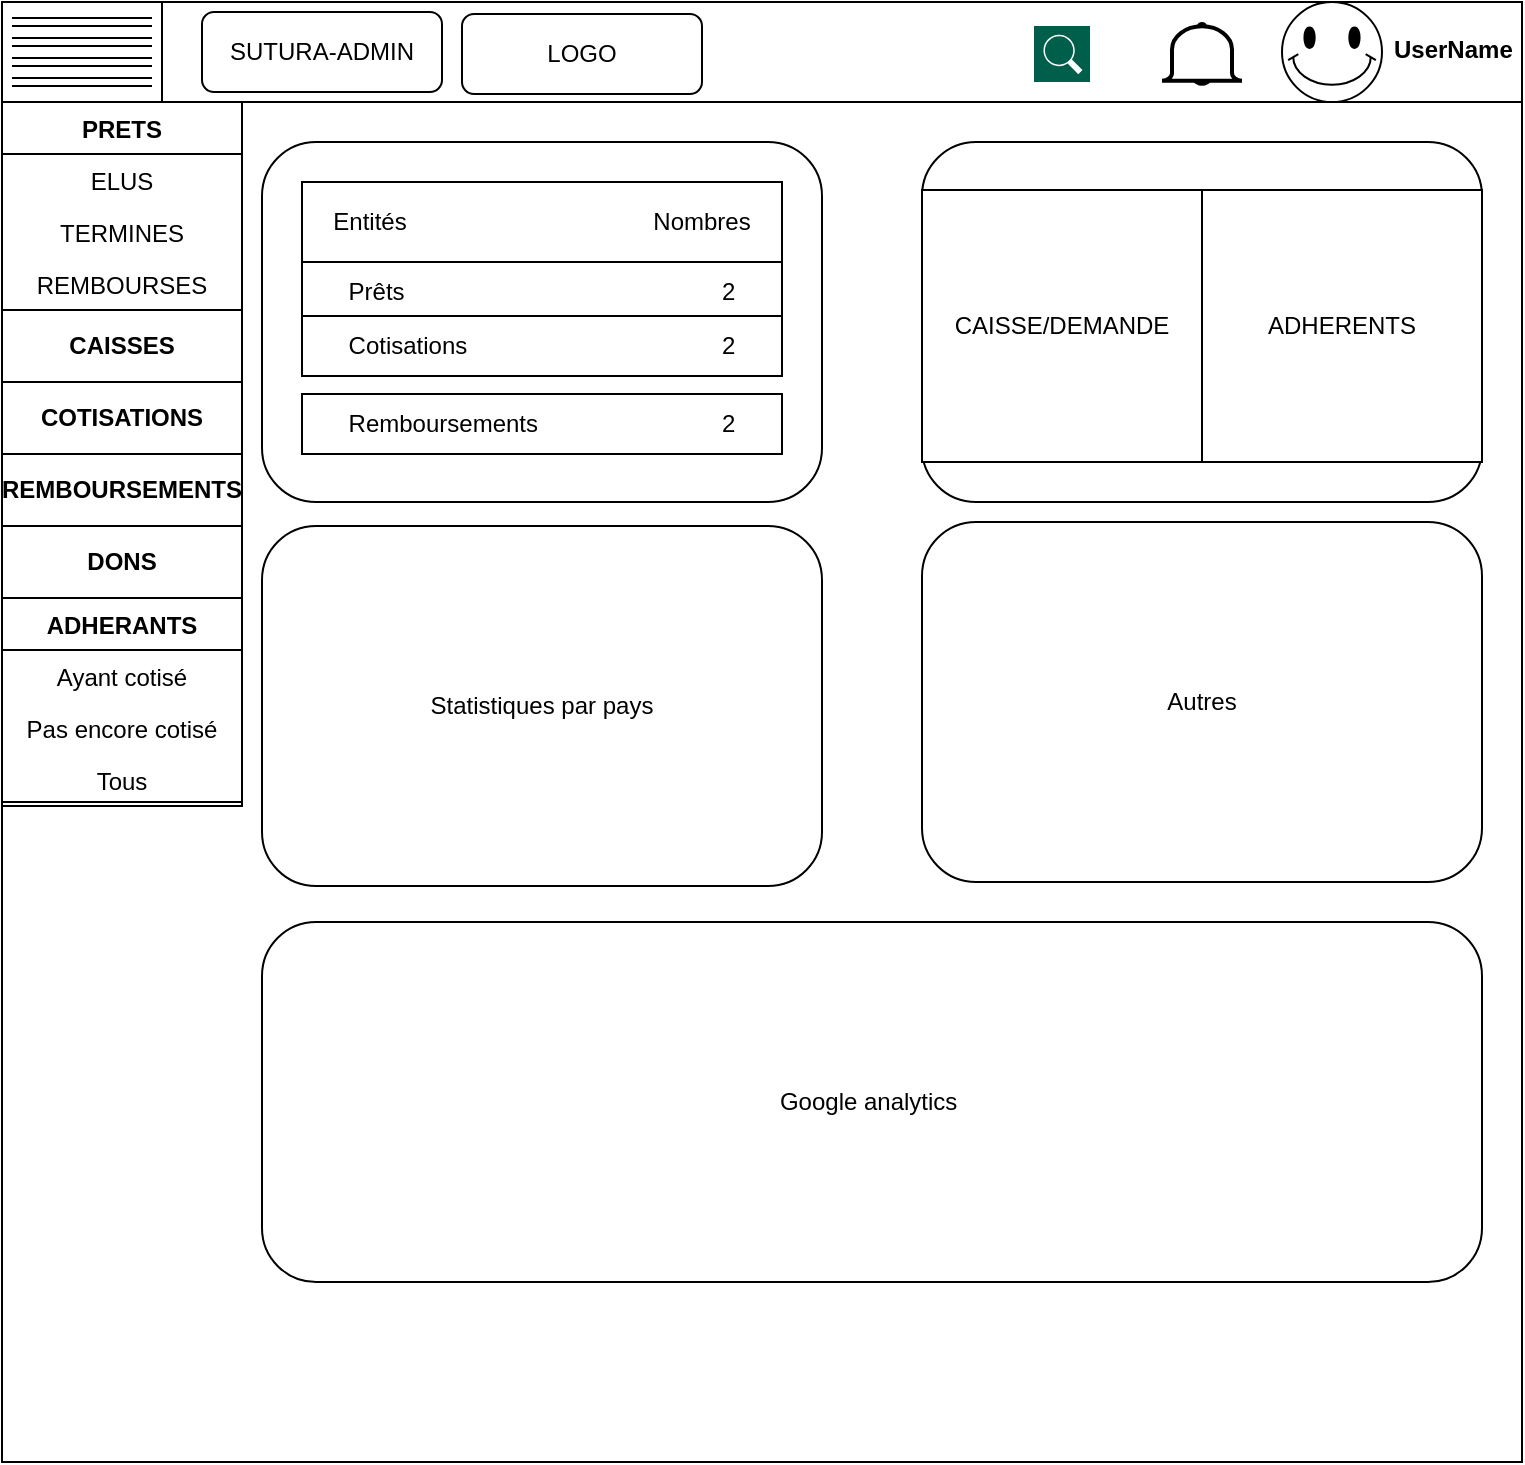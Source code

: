 <mxfile version="14.9.4" type="device"><diagram id="EAfwYY-PnNzg0_gq9aH_" name="Page-1"><mxGraphModel dx="1102" dy="582" grid="1" gridSize="10" guides="1" tooltips="1" connect="1" arrows="1" fold="1" page="1" pageScale="1" pageWidth="827" pageHeight="1169" math="0" shadow="0"><root><mxCell id="0"/><mxCell id="1" parent="0"/><mxCell id="oiWLHoCanNp8c5gPHm2p-1" value="" style="rounded=0;whiteSpace=wrap;html=1;" vertex="1" parent="1"><mxGeometry x="40" y="40" width="760" height="730" as="geometry"/></mxCell><mxCell id="oiWLHoCanNp8c5gPHm2p-2" value="" style="rounded=0;whiteSpace=wrap;html=1;" vertex="1" parent="1"><mxGeometry x="40" y="40" width="760" height="50" as="geometry"/></mxCell><mxCell id="oiWLHoCanNp8c5gPHm2p-3" value="" style="rounded=0;whiteSpace=wrap;html=1;" vertex="1" parent="1"><mxGeometry x="40" y="40" width="80" height="50" as="geometry"/></mxCell><mxCell id="oiWLHoCanNp8c5gPHm2p-4" value="" style="rounded=0;whiteSpace=wrap;html=1;" vertex="1" parent="1"><mxGeometry x="40" y="90" width="120" height="350" as="geometry"/></mxCell><mxCell id="oiWLHoCanNp8c5gPHm2p-5" value="PRETS" style="swimlane;fontStyle=1;childLayout=stackLayout;horizontal=1;startSize=26;horizontalStack=0;resizeParent=1;resizeParentMax=0;resizeLast=0;collapsible=1;marginBottom=0;" vertex="1" parent="1"><mxGeometry x="40" y="90" width="120" height="104" as="geometry"/></mxCell><mxCell id="oiWLHoCanNp8c5gPHm2p-6" value="ELUS" style="text;strokeColor=none;fillColor=none;align=center;verticalAlign=top;spacingLeft=4;spacingRight=4;overflow=hidden;rotatable=0;points=[[0,0.5],[1,0.5]];portConstraint=eastwest;" vertex="1" parent="oiWLHoCanNp8c5gPHm2p-5"><mxGeometry y="26" width="120" height="26" as="geometry"/></mxCell><mxCell id="oiWLHoCanNp8c5gPHm2p-7" value="TERMINES" style="text;strokeColor=none;fillColor=none;align=center;verticalAlign=top;spacingLeft=4;spacingRight=4;overflow=hidden;rotatable=0;points=[[0,0.5],[1,0.5]];portConstraint=eastwest;" vertex="1" parent="oiWLHoCanNp8c5gPHm2p-5"><mxGeometry y="52" width="120" height="26" as="geometry"/></mxCell><mxCell id="oiWLHoCanNp8c5gPHm2p-8" value="REMBOURSES" style="text;strokeColor=none;fillColor=none;align=center;verticalAlign=top;spacingLeft=4;spacingRight=4;overflow=hidden;rotatable=0;points=[[0,0.5],[1,0.5]];portConstraint=eastwest;" vertex="1" parent="oiWLHoCanNp8c5gPHm2p-5"><mxGeometry y="78" width="120" height="26" as="geometry"/></mxCell><mxCell id="oiWLHoCanNp8c5gPHm2p-9" value="&lt;b&gt;CAISSES&lt;span style=&quot;color: rgba(0 , 0 , 0 , 0) ; font-family: monospace ; font-size: 0px&quot;&gt;%3CmxGraphModel%3E%3Croot%3E%3CmxCell%20id%3D%220%22%2F%3E%3CmxCell%20id%3D%221%22%20parent%3D%220%22%2F%3E%3CmxCell%20id%3D%222%22%20value%3D%22COTISATIONS%22%20style%3D%22rounded%3D0%3BwhiteSpace%3Dwrap%3Bhtml%3D1%3B%22%20vertex%3D%221%22%20parent%3D%221%22%3E%3CmxGeometry%20x%3D%2240%22%20y%3D%22194%22%20width%3D%22120%22%20height%3D%2236%22%20as%3D%22geometry%22%2F%3E%3C%2FmxCell%3E%3C%2Froot%3E%3C%2FmxGraphModel%3E&lt;/span&gt;&lt;/b&gt;" style="rounded=0;whiteSpace=wrap;html=1;" vertex="1" parent="1"><mxGeometry x="40" y="194" width="120" height="36" as="geometry"/></mxCell><mxCell id="oiWLHoCanNp8c5gPHm2p-10" value="&lt;b&gt;COTISATIONS&lt;/b&gt;" style="rounded=0;whiteSpace=wrap;html=1;" vertex="1" parent="1"><mxGeometry x="40" y="230" width="120" height="36" as="geometry"/></mxCell><mxCell id="oiWLHoCanNp8c5gPHm2p-11" value="&lt;b&gt;REMBOURSEMENTS&lt;/b&gt;" style="rounded=0;whiteSpace=wrap;html=1;" vertex="1" parent="1"><mxGeometry x="40" y="266" width="120" height="36" as="geometry"/></mxCell><mxCell id="oiWLHoCanNp8c5gPHm2p-13" value="&lt;b&gt;DONS&lt;/b&gt;" style="rounded=0;whiteSpace=wrap;html=1;" vertex="1" parent="1"><mxGeometry x="40" y="302" width="120" height="36" as="geometry"/></mxCell><mxCell id="oiWLHoCanNp8c5gPHm2p-14" value="ADHERANTS" style="swimlane;fontStyle=1;childLayout=stackLayout;horizontal=1;startSize=26;horizontalStack=0;resizeParent=1;resizeParentMax=0;resizeLast=0;collapsible=1;marginBottom=0;align=center;" vertex="1" parent="1"><mxGeometry x="40" y="338" width="120" height="104" as="geometry"><mxRectangle x="40" y="338" width="90" height="26" as="alternateBounds"/></mxGeometry></mxCell><mxCell id="oiWLHoCanNp8c5gPHm2p-15" value="Ayant cotisé" style="text;strokeColor=none;fillColor=none;align=center;verticalAlign=top;spacingLeft=4;spacingRight=4;overflow=hidden;rotatable=0;points=[[0,0.5],[1,0.5]];portConstraint=eastwest;" vertex="1" parent="oiWLHoCanNp8c5gPHm2p-14"><mxGeometry y="26" width="120" height="26" as="geometry"/></mxCell><mxCell id="oiWLHoCanNp8c5gPHm2p-16" value="Pas encore cotisé" style="text;strokeColor=none;fillColor=none;align=center;verticalAlign=top;spacingLeft=4;spacingRight=4;overflow=hidden;rotatable=0;points=[[0,0.5],[1,0.5]];portConstraint=eastwest;" vertex="1" parent="oiWLHoCanNp8c5gPHm2p-14"><mxGeometry y="52" width="120" height="26" as="geometry"/></mxCell><mxCell id="oiWLHoCanNp8c5gPHm2p-17" value="Tous" style="text;strokeColor=none;fillColor=none;align=center;verticalAlign=top;spacingLeft=4;spacingRight=4;overflow=hidden;rotatable=0;points=[[0,0.5],[1,0.5]];portConstraint=eastwest;" vertex="1" parent="oiWLHoCanNp8c5gPHm2p-14"><mxGeometry y="78" width="120" height="26" as="geometry"/></mxCell><mxCell id="oiWLHoCanNp8c5gPHm2p-18" value="" style="shape=link;html=1;" edge="1" parent="1"><mxGeometry width="100" relative="1" as="geometry"><mxPoint x="45" y="50" as="sourcePoint"/><mxPoint x="115" y="50" as="targetPoint"/></mxGeometry></mxCell><mxCell id="oiWLHoCanNp8c5gPHm2p-19" value="" style="shape=link;html=1;" edge="1" parent="1"><mxGeometry width="100" relative="1" as="geometry"><mxPoint x="45" y="60" as="sourcePoint"/><mxPoint x="115" y="60" as="targetPoint"/></mxGeometry></mxCell><mxCell id="oiWLHoCanNp8c5gPHm2p-20" value="" style="shape=link;html=1;" edge="1" parent="1"><mxGeometry width="100" relative="1" as="geometry"><mxPoint x="45" y="70" as="sourcePoint"/><mxPoint x="115" y="70" as="targetPoint"/></mxGeometry></mxCell><mxCell id="oiWLHoCanNp8c5gPHm2p-21" value="" style="shape=link;html=1;" edge="1" parent="1"><mxGeometry width="100" relative="1" as="geometry"><mxPoint x="45" y="80" as="sourcePoint"/><mxPoint x="115" y="80" as="targetPoint"/><Array as="points"><mxPoint x="80" y="80"/></Array></mxGeometry></mxCell><mxCell id="oiWLHoCanNp8c5gPHm2p-23" value="" style="rounded=1;whiteSpace=wrap;html=1;align=center;" vertex="1" parent="1"><mxGeometry x="170" y="110" width="280" height="180" as="geometry"/></mxCell><mxCell id="oiWLHoCanNp8c5gPHm2p-24" value="" style="rounded=1;whiteSpace=wrap;html=1;align=center;" vertex="1" parent="1"><mxGeometry x="500" y="110" width="280" height="180" as="geometry"/></mxCell><mxCell id="oiWLHoCanNp8c5gPHm2p-25" value="Statistiques par pays" style="rounded=1;whiteSpace=wrap;html=1;align=center;" vertex="1" parent="1"><mxGeometry x="170" y="302" width="280" height="180" as="geometry"/></mxCell><mxCell id="oiWLHoCanNp8c5gPHm2p-26" value="Autres" style="rounded=1;whiteSpace=wrap;html=1;align=center;" vertex="1" parent="1"><mxGeometry x="500" y="300" width="280" height="180" as="geometry"/></mxCell><mxCell id="oiWLHoCanNp8c5gPHm2p-28" value="CAISSE/DEMANDE" style="rounded=0;whiteSpace=wrap;html=1;align=center;" vertex="1" parent="1"><mxGeometry x="500" y="134" width="140" height="136" as="geometry"/></mxCell><mxCell id="oiWLHoCanNp8c5gPHm2p-30" value="ADHERENTS" style="rounded=0;whiteSpace=wrap;html=1;align=center;" vertex="1" parent="1"><mxGeometry x="640" y="134" width="140" height="136" as="geometry"/></mxCell><mxCell id="oiWLHoCanNp8c5gPHm2p-34" value="UserName" style="text;strokeColor=none;fillColor=none;align=left;verticalAlign=top;spacingLeft=4;spacingRight=4;overflow=hidden;rotatable=0;points=[[0,0.5],[1,0.5]];portConstraint=eastwest;fontStyle=1" vertex="1" parent="1"><mxGeometry x="730" y="50" width="70" height="26" as="geometry"/></mxCell><mxCell id="oiWLHoCanNp8c5gPHm2p-35" value="" style="verticalLabelPosition=bottom;verticalAlign=top;html=1;shape=mxgraph.basic.smiley" vertex="1" parent="1"><mxGeometry x="680" y="40" width="50" height="50" as="geometry"/></mxCell><mxCell id="oiWLHoCanNp8c5gPHm2p-36" value="Entités&lt;span style=&quot;white-space: pre&quot;&gt;&#9;&lt;/span&gt;&lt;span style=&quot;white-space: pre&quot;&gt;&#9;&lt;/span&gt;&lt;span style=&quot;white-space: pre&quot;&gt;&#9;&lt;/span&gt;&lt;span style=&quot;white-space: pre&quot;&gt;&#9;&lt;/span&gt;&lt;span style=&quot;white-space: pre&quot;&gt;&#9;&lt;/span&gt;Nombres" style="rounded=0;whiteSpace=wrap;html=1;align=center;" vertex="1" parent="1"><mxGeometry x="190" y="130" width="240" height="40" as="geometry"/></mxCell><mxCell id="oiWLHoCanNp8c5gPHm2p-37" value="Prêts &lt;span style=&quot;white-space: pre&quot;&gt;&#9;&lt;/span&gt;&lt;span style=&quot;white-space: pre&quot;&gt;&#9;&lt;/span&gt;&lt;span style=&quot;white-space: pre&quot;&gt;&#9;&lt;/span&gt;&lt;span style=&quot;white-space: pre&quot;&gt;&#9;&lt;/span&gt;&lt;span style=&quot;white-space: pre&quot;&gt;&#9;&lt;/span&gt;&lt;span style=&quot;white-space: pre&quot;&gt;&#9;&lt;/span&gt;2" style="rounded=0;whiteSpace=wrap;html=1;align=center;" vertex="1" parent="1"><mxGeometry x="190" y="170" width="240" height="30" as="geometry"/></mxCell><mxCell id="oiWLHoCanNp8c5gPHm2p-38" value="Cotisations&lt;span style=&quot;white-space: pre&quot;&gt;&#9;&lt;/span&gt;&lt;span style=&quot;white-space: pre&quot;&gt;&#9;&lt;/span&gt;&lt;span style=&quot;white-space: pre&quot;&gt;&#9;&lt;/span&gt;&lt;span style=&quot;white-space: pre&quot;&gt;&#9;&lt;/span&gt;&lt;span style=&quot;white-space: pre&quot;&gt;&#9;&lt;/span&gt;2" style="rounded=0;whiteSpace=wrap;html=1;align=center;" vertex="1" parent="1"><mxGeometry x="190" y="197" width="240" height="30" as="geometry"/></mxCell><mxCell id="oiWLHoCanNp8c5gPHm2p-39" value="Remboursements&amp;nbsp;&lt;span style=&quot;white-space: pre&quot;&gt;&#9;&lt;/span&gt;&lt;span style=&quot;white-space: pre&quot;&gt;&#9;&lt;/span&gt;&lt;span style=&quot;white-space: pre&quot;&gt;&#9;&lt;/span&gt;&lt;span style=&quot;white-space: pre&quot;&gt;&#9;&lt;/span&gt;2" style="rounded=0;whiteSpace=wrap;html=1;align=center;" vertex="1" parent="1"><mxGeometry x="190" y="236" width="240" height="30" as="geometry"/></mxCell><mxCell id="oiWLHoCanNp8c5gPHm2p-40" value="Google analytics&amp;nbsp;" style="rounded=1;whiteSpace=wrap;html=1;align=center;" vertex="1" parent="1"><mxGeometry x="170" y="500" width="610" height="180" as="geometry"/></mxCell><mxCell id="oiWLHoCanNp8c5gPHm2p-41" value="" style="html=1;verticalLabelPosition=bottom;align=center;labelBackgroundColor=#ffffff;verticalAlign=top;strokeWidth=2;strokeColor=#000000;shadow=0;dashed=0;shape=mxgraph.ios7.icons.bell;fontFamily=Helvetica;fontSize=12;fontColor=#000000;fillColor=#ffffff;" vertex="1" parent="1"><mxGeometry x="620" y="51" width="40" height="30" as="geometry"/></mxCell><mxCell id="oiWLHoCanNp8c5gPHm2p-42" value="" style="pointerEvents=1;shadow=0;dashed=0;html=1;strokeColor=none;fillColor=#005F4B;labelPosition=center;verticalLabelPosition=bottom;verticalAlign=top;align=center;outlineConnect=0;shape=mxgraph.veeam2.magnifying_glass;" vertex="1" parent="1"><mxGeometry x="556" y="52" width="28.0" height="28.0" as="geometry"/></mxCell><mxCell id="oiWLHoCanNp8c5gPHm2p-43" value="SUTURA-ADMIN" style="rounded=1;whiteSpace=wrap;html=1;align=center;" vertex="1" parent="1"><mxGeometry x="140" y="45" width="120" height="40" as="geometry"/></mxCell><mxCell id="oiWLHoCanNp8c5gPHm2p-44" value="LOGO" style="rounded=1;whiteSpace=wrap;html=1;align=center;" vertex="1" parent="1"><mxGeometry x="270" y="46" width="120" height="40" as="geometry"/></mxCell></root></mxGraphModel></diagram></mxfile>